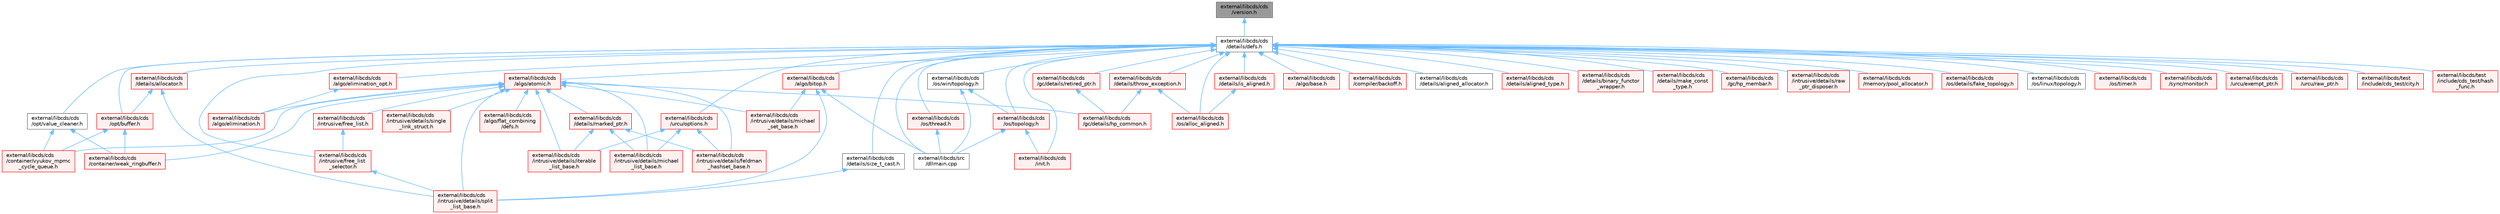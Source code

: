 digraph "external/libcds/cds/version.h"
{
 // LATEX_PDF_SIZE
  bgcolor="transparent";
  edge [fontname=Helvetica,fontsize=10,labelfontname=Helvetica,labelfontsize=10];
  node [fontname=Helvetica,fontsize=10,shape=box,height=0.2,width=0.4];
  Node1 [id="Node000001",label="external/libcds/cds\l/version.h",height=0.2,width=0.4,color="gray40", fillcolor="grey60", style="filled", fontcolor="black",tooltip=" "];
  Node1 -> Node2 [id="edge1_Node000001_Node000002",dir="back",color="steelblue1",style="solid",tooltip=" "];
  Node2 [id="Node000002",label="external/libcds/cds\l/details/defs.h",height=0.2,width=0.4,color="grey40", fillcolor="white", style="filled",URL="$details_2defs_8h.html",tooltip=" "];
  Node2 -> Node3 [id="edge2_Node000002_Node000003",dir="back",color="steelblue1",style="solid",tooltip=" "];
  Node3 [id="Node000003",label="external/libcds/cds\l/algo/atomic.h",height=0.2,width=0.4,color="red", fillcolor="#FFF0F0", style="filled",URL="$external_2libcds_2cds_2algo_2atomic_8h.html",tooltip=" "];
  Node3 -> Node4 [id="edge3_Node000003_Node000004",dir="back",color="steelblue1",style="solid",tooltip=" "];
  Node4 [id="Node000004",label="external/libcds/cds\l/algo/elimination.h",height=0.2,width=0.4,color="red", fillcolor="#FFF0F0", style="filled",URL="$elimination_8h.html",tooltip=" "];
  Node3 -> Node19 [id="edge4_Node000003_Node000019",dir="back",color="steelblue1",style="solid",tooltip=" "];
  Node19 [id="Node000019",label="external/libcds/cds\l/algo/flat_combining\l/defs.h",height=0.2,width=0.4,color="red", fillcolor="#FFF0F0", style="filled",URL="$algo_2flat__combining_2defs_8h.html",tooltip=" "];
  Node3 -> Node52 [id="edge5_Node000003_Node000052",dir="back",color="steelblue1",style="solid",tooltip=" "];
  Node52 [id="Node000052",label="external/libcds/cds\l/container/vyukov_mpmc\l_cycle_queue.h",height=0.2,width=0.4,color="red", fillcolor="#FFF0F0", style="filled",URL="$container_2vyukov__mpmc__cycle__queue_8h.html",tooltip=" "];
  Node3 -> Node310 [id="edge6_Node000003_Node000310",dir="back",color="steelblue1",style="solid",tooltip=" "];
  Node310 [id="Node000310",label="external/libcds/cds\l/container/weak_ringbuffer.h",height=0.2,width=0.4,color="red", fillcolor="#FFF0F0", style="filled",URL="$weak__ringbuffer_8h.html",tooltip=" "];
  Node3 -> Node312 [id="edge7_Node000003_Node000312",dir="back",color="steelblue1",style="solid",tooltip=" "];
  Node312 [id="Node000312",label="external/libcds/cds\l/details/marked_ptr.h",height=0.2,width=0.4,color="red", fillcolor="#FFF0F0", style="filled",URL="$marked__ptr_8h.html",tooltip=" "];
  Node312 -> Node472 [id="edge8_Node000312_Node000472",dir="back",color="steelblue1",style="solid",tooltip=" "];
  Node472 [id="Node000472",label="external/libcds/cds\l/intrusive/details/feldman\l_hashset_base.h",height=0.2,width=0.4,color="red", fillcolor="#FFF0F0", style="filled",URL="$intrusive_2details_2feldman__hashset__base_8h.html",tooltip=" "];
  Node312 -> Node487 [id="edge9_Node000312_Node000487",dir="back",color="steelblue1",style="solid",tooltip=" "];
  Node487 [id="Node000487",label="external/libcds/cds\l/intrusive/details/iterable\l_list_base.h",height=0.2,width=0.4,color="red", fillcolor="#FFF0F0", style="filled",URL="$intrusive_2details_2iterable__list__base_8h.html",tooltip=" "];
  Node312 -> Node533 [id="edge10_Node000312_Node000533",dir="back",color="steelblue1",style="solid",tooltip=" "];
  Node533 [id="Node000533",label="external/libcds/cds\l/intrusive/details/michael\l_list_base.h",height=0.2,width=0.4,color="red", fillcolor="#FFF0F0", style="filled",URL="$intrusive_2details_2michael__list__base_8h.html",tooltip=" "];
  Node3 -> Node937 [id="edge11_Node000003_Node000937",dir="back",color="steelblue1",style="solid",tooltip=" "];
  Node937 [id="Node000937",label="external/libcds/cds\l/gc/details/hp_common.h",height=0.2,width=0.4,color="red", fillcolor="#FFF0F0", style="filled",URL="$hp__common_8h.html",tooltip=" "];
  Node3 -> Node472 [id="edge12_Node000003_Node000472",dir="back",color="steelblue1",style="solid",tooltip=" "];
  Node3 -> Node487 [id="edge13_Node000003_Node000487",dir="back",color="steelblue1",style="solid",tooltip=" "];
  Node3 -> Node533 [id="edge14_Node000003_Node000533",dir="back",color="steelblue1",style="solid",tooltip=" "];
  Node3 -> Node938 [id="edge15_Node000003_Node000938",dir="back",color="steelblue1",style="solid",tooltip=" "];
  Node938 [id="Node000938",label="external/libcds/cds\l/intrusive/details/michael\l_set_base.h",height=0.2,width=0.4,color="red", fillcolor="#FFF0F0", style="filled",URL="$intrusive_2details_2michael__set__base_8h.html",tooltip=" "];
  Node3 -> Node387 [id="edge16_Node000003_Node000387",dir="back",color="steelblue1",style="solid",tooltip=" "];
  Node387 [id="Node000387",label="external/libcds/cds\l/intrusive/details/single\l_link_struct.h",height=0.2,width=0.4,color="red", fillcolor="#FFF0F0", style="filled",URL="$single__link__struct_8h.html",tooltip=" "];
  Node3 -> Node947 [id="edge17_Node000003_Node000947",dir="back",color="steelblue1",style="solid",tooltip=" "];
  Node947 [id="Node000947",label="external/libcds/cds\l/intrusive/details/split\l_list_base.h",height=0.2,width=0.4,color="red", fillcolor="#FFF0F0", style="filled",URL="$intrusive_2details_2split__list__base_8h.html",tooltip=" "];
  Node3 -> Node960 [id="edge18_Node000003_Node000960",dir="back",color="steelblue1",style="solid",tooltip=" "];
  Node960 [id="Node000960",label="external/libcds/cds\l/intrusive/free_list.h",height=0.2,width=0.4,color="red", fillcolor="#FFF0F0", style="filled",URL="$free__list_8h.html",tooltip=" "];
  Node960 -> Node961 [id="edge19_Node000960_Node000961",dir="back",color="steelblue1",style="solid",tooltip=" "];
  Node961 [id="Node000961",label="external/libcds/cds\l/intrusive/free_list\l_selector.h",height=0.2,width=0.4,color="red", fillcolor="#FFF0F0", style="filled",URL="$free__list__selector_8h.html",tooltip=" "];
  Node961 -> Node947 [id="edge20_Node000961_Node000947",dir="back",color="steelblue1",style="solid",tooltip=" "];
  Node2 -> Node1116 [id="edge21_Node000002_Node001116",dir="back",color="steelblue1",style="solid",tooltip=" "];
  Node1116 [id="Node001116",label="external/libcds/cds\l/algo/base.h",height=0.2,width=0.4,color="red", fillcolor="#FFF0F0", style="filled",URL="$external_2libcds_2cds_2algo_2base_8h.html",tooltip=" "];
  Node2 -> Node1122 [id="edge22_Node000002_Node001122",dir="back",color="steelblue1",style="solid",tooltip=" "];
  Node1122 [id="Node001122",label="external/libcds/cds\l/algo/bitop.h",height=0.2,width=0.4,color="red", fillcolor="#FFF0F0", style="filled",URL="$algo_2bitop_8h.html",tooltip=" "];
  Node1122 -> Node938 [id="edge23_Node001122_Node000938",dir="back",color="steelblue1",style="solid",tooltip=" "];
  Node1122 -> Node947 [id="edge24_Node001122_Node000947",dir="back",color="steelblue1",style="solid",tooltip=" "];
  Node1122 -> Node1133 [id="edge25_Node001122_Node001133",dir="back",color="steelblue1",style="solid",tooltip=" "];
  Node1133 [id="Node001133",label="external/libcds/src\l/dllmain.cpp",height=0.2,width=0.4,color="grey40", fillcolor="white", style="filled",URL="$dllmain_8cpp.html",tooltip=" "];
  Node2 -> Node1134 [id="edge26_Node000002_Node001134",dir="back",color="steelblue1",style="solid",tooltip=" "];
  Node1134 [id="Node001134",label="external/libcds/cds\l/algo/elimination_opt.h",height=0.2,width=0.4,color="red", fillcolor="#FFF0F0", style="filled",URL="$elimination__opt_8h.html",tooltip=" "];
  Node1134 -> Node4 [id="edge27_Node001134_Node000004",dir="back",color="steelblue1",style="solid",tooltip=" "];
  Node2 -> Node1135 [id="edge28_Node000002_Node001135",dir="back",color="steelblue1",style="solid",tooltip=" "];
  Node1135 [id="Node001135",label="external/libcds/cds\l/compiler/backoff.h",height=0.2,width=0.4,color="red", fillcolor="#FFF0F0", style="filled",URL="$backoff_8h.html",tooltip=" "];
  Node2 -> Node1127 [id="edge29_Node000002_Node001127",dir="back",color="steelblue1",style="solid",tooltip=" "];
  Node1127 [id="Node001127",label="external/libcds/cds\l/details/aligned_allocator.h",height=0.2,width=0.4,color="grey40", fillcolor="white", style="filled",URL="$aligned__allocator_8h.html",tooltip=" "];
  Node2 -> Node1137 [id="edge30_Node000002_Node001137",dir="back",color="steelblue1",style="solid",tooltip=" "];
  Node1137 [id="Node001137",label="external/libcds/cds\l/details/aligned_type.h",height=0.2,width=0.4,color="red", fillcolor="#FFF0F0", style="filled",URL="$aligned__type_8h.html",tooltip=" "];
  Node2 -> Node1128 [id="edge31_Node000002_Node001128",dir="back",color="steelblue1",style="solid",tooltip=" "];
  Node1128 [id="Node001128",label="external/libcds/cds\l/details/allocator.h",height=0.2,width=0.4,color="red", fillcolor="#FFF0F0", style="filled",URL="$external_2libcds_2cds_2details_2allocator_8h.html",tooltip=" "];
  Node1128 -> Node947 [id="edge32_Node001128_Node000947",dir="back",color="steelblue1",style="solid",tooltip=" "];
  Node1128 -> Node1124 [id="edge33_Node001128_Node001124",dir="back",color="steelblue1",style="solid",tooltip=" "];
  Node1124 [id="Node001124",label="external/libcds/cds\l/opt/buffer.h",height=0.2,width=0.4,color="red", fillcolor="#FFF0F0", style="filled",URL="$external_2libcds_2cds_2opt_2buffer_8h.html",tooltip=" "];
  Node1124 -> Node52 [id="edge34_Node001124_Node000052",dir="back",color="steelblue1",style="solid",tooltip=" "];
  Node1124 -> Node310 [id="edge35_Node001124_Node000310",dir="back",color="steelblue1",style="solid",tooltip=" "];
  Node2 -> Node1138 [id="edge36_Node000002_Node001138",dir="back",color="steelblue1",style="solid",tooltip=" "];
  Node1138 [id="Node001138",label="external/libcds/cds\l/details/binary_functor\l_wrapper.h",height=0.2,width=0.4,color="red", fillcolor="#FFF0F0", style="filled",URL="$binary__functor__wrapper_8h.html",tooltip=" "];
  Node2 -> Node1144 [id="edge37_Node000002_Node001144",dir="back",color="steelblue1",style="solid",tooltip=" "];
  Node1144 [id="Node001144",label="external/libcds/cds\l/details/is_aligned.h",height=0.2,width=0.4,color="red", fillcolor="#FFF0F0", style="filled",URL="$is__aligned_8h.html",tooltip=" "];
  Node1144 -> Node1125 [id="edge38_Node001144_Node001125",dir="back",color="steelblue1",style="solid",tooltip=" "];
  Node1125 [id="Node001125",label="external/libcds/cds\l/os/alloc_aligned.h",height=0.2,width=0.4,color="red", fillcolor="#FFF0F0", style="filled",URL="$alloc__aligned_8h.html",tooltip=" "];
  Node2 -> Node1150 [id="edge39_Node000002_Node001150",dir="back",color="steelblue1",style="solid",tooltip=" "];
  Node1150 [id="Node001150",label="external/libcds/cds\l/details/make_const\l_type.h",height=0.2,width=0.4,color="red", fillcolor="#FFF0F0", style="filled",URL="$make__const__type_8h.html",tooltip=" "];
  Node2 -> Node1151 [id="edge40_Node000002_Node001151",dir="back",color="steelblue1",style="solid",tooltip=" "];
  Node1151 [id="Node001151",label="external/libcds/cds\l/details/size_t_cast.h",height=0.2,width=0.4,color="grey40", fillcolor="white", style="filled",URL="$size__t__cast_8h.html",tooltip=" "];
  Node1151 -> Node947 [id="edge41_Node001151_Node000947",dir="back",color="steelblue1",style="solid",tooltip=" "];
  Node2 -> Node1152 [id="edge42_Node000002_Node001152",dir="back",color="steelblue1",style="solid",tooltip=" "];
  Node1152 [id="Node001152",label="external/libcds/cds\l/details/throw_exception.h",height=0.2,width=0.4,color="red", fillcolor="#FFF0F0", style="filled",URL="$throw__exception_8h.html",tooltip=" "];
  Node1152 -> Node937 [id="edge43_Node001152_Node000937",dir="back",color="steelblue1",style="solid",tooltip=" "];
  Node1152 -> Node1125 [id="edge44_Node001152_Node001125",dir="back",color="steelblue1",style="solid",tooltip=" "];
  Node2 -> Node1154 [id="edge45_Node000002_Node001154",dir="back",color="steelblue1",style="solid",tooltip=" "];
  Node1154 [id="Node001154",label="external/libcds/cds\l/gc/details/retired_ptr.h",height=0.2,width=0.4,color="red", fillcolor="#FFF0F0", style="filled",URL="$retired__ptr_8h.html",tooltip=" "];
  Node1154 -> Node937 [id="edge46_Node001154_Node000937",dir="back",color="steelblue1",style="solid",tooltip=" "];
  Node2 -> Node1155 [id="edge47_Node000002_Node001155",dir="back",color="steelblue1",style="solid",tooltip=" "];
  Node1155 [id="Node001155",label="external/libcds/cds\l/gc/hp_membar.h",height=0.2,width=0.4,color="red", fillcolor="#FFF0F0", style="filled",URL="$hp__membar_8h.html",tooltip=" "];
  Node2 -> Node891 [id="edge48_Node000002_Node000891",dir="back",color="steelblue1",style="solid",tooltip=" "];
  Node891 [id="Node000891",label="external/libcds/cds\l/init.h",height=0.2,width=0.4,color="red", fillcolor="#FFF0F0", style="filled",URL="$init_8h.html",tooltip=" "];
  Node2 -> Node1156 [id="edge49_Node000002_Node001156",dir="back",color="steelblue1",style="solid",tooltip=" "];
  Node1156 [id="Node001156",label="external/libcds/cds\l/intrusive/details/raw\l_ptr_disposer.h",height=0.2,width=0.4,color="red", fillcolor="#FFF0F0", style="filled",URL="$raw__ptr__disposer_8h.html",tooltip=" "];
  Node2 -> Node961 [id="edge50_Node000002_Node000961",dir="back",color="steelblue1",style="solid",tooltip=" "];
  Node2 -> Node1157 [id="edge51_Node000002_Node001157",dir="back",color="steelblue1",style="solid",tooltip=" "];
  Node1157 [id="Node001157",label="external/libcds/cds\l/memory/pool_allocator.h",height=0.2,width=0.4,color="red", fillcolor="#FFF0F0", style="filled",URL="$pool__allocator_8h.html",tooltip=" "];
  Node2 -> Node1124 [id="edge52_Node000002_Node001124",dir="back",color="steelblue1",style="solid",tooltip=" "];
  Node2 -> Node1158 [id="edge53_Node000002_Node001158",dir="back",color="steelblue1",style="solid",tooltip=" "];
  Node1158 [id="Node001158",label="external/libcds/cds\l/opt/value_cleaner.h",height=0.2,width=0.4,color="grey40", fillcolor="white", style="filled",URL="$value__cleaner_8h.html",tooltip=" "];
  Node1158 -> Node52 [id="edge54_Node001158_Node000052",dir="back",color="steelblue1",style="solid",tooltip=" "];
  Node1158 -> Node310 [id="edge55_Node001158_Node000310",dir="back",color="steelblue1",style="solid",tooltip=" "];
  Node2 -> Node1125 [id="edge56_Node000002_Node001125",dir="back",color="steelblue1",style="solid",tooltip=" "];
  Node2 -> Node893 [id="edge57_Node000002_Node000893",dir="back",color="steelblue1",style="solid",tooltip=" "];
  Node893 [id="Node000893",label="external/libcds/cds\l/os/details/fake_topology.h",height=0.2,width=0.4,color="red", fillcolor="#FFF0F0", style="filled",URL="$details_2fake__topology_8h.html",tooltip=" "];
  Node2 -> Node898 [id="edge58_Node000002_Node000898",dir="back",color="steelblue1",style="solid",tooltip=" "];
  Node898 [id="Node000898",label="external/libcds/cds\l/os/linux/topology.h",height=0.2,width=0.4,color="grey40", fillcolor="white", style="filled",URL="$linux_2topology_8h.html",tooltip=" "];
  Node2 -> Node1159 [id="edge59_Node000002_Node001159",dir="back",color="steelblue1",style="solid",tooltip=" "];
  Node1159 [id="Node001159",label="external/libcds/cds\l/os/thread.h",height=0.2,width=0.4,color="red", fillcolor="#FFF0F0", style="filled",URL="$cds_2os_2thread_8h.html",tooltip=" "];
  Node1159 -> Node1133 [id="edge60_Node001159_Node001133",dir="back",color="steelblue1",style="solid",tooltip=" "];
  Node2 -> Node1160 [id="edge61_Node000002_Node001160",dir="back",color="steelblue1",style="solid",tooltip=" "];
  Node1160 [id="Node001160",label="external/libcds/cds\l/os/timer.h",height=0.2,width=0.4,color="red", fillcolor="#FFF0F0", style="filled",URL="$timer_8h.html",tooltip=" "];
  Node2 -> Node1161 [id="edge62_Node000002_Node001161",dir="back",color="steelblue1",style="solid",tooltip=" "];
  Node1161 [id="Node001161",label="external/libcds/cds\l/os/topology.h",height=0.2,width=0.4,color="red", fillcolor="#FFF0F0", style="filled",URL="$topology_8h.html",tooltip=" "];
  Node1161 -> Node891 [id="edge63_Node001161_Node000891",dir="back",color="steelblue1",style="solid",tooltip=" "];
  Node1161 -> Node1133 [id="edge64_Node001161_Node001133",dir="back",color="steelblue1",style="solid",tooltip=" "];
  Node2 -> Node1164 [id="edge65_Node000002_Node001164",dir="back",color="steelblue1",style="solid",tooltip=" "];
  Node1164 [id="Node001164",label="external/libcds/cds\l/os/win/topology.h",height=0.2,width=0.4,color="grey40", fillcolor="white", style="filled",URL="$win_2topology_8h.html",tooltip=" "];
  Node1164 -> Node1161 [id="edge66_Node001164_Node001161",dir="back",color="steelblue1",style="solid",tooltip=" "];
  Node1164 -> Node1133 [id="edge67_Node001164_Node001133",dir="back",color="steelblue1",style="solid",tooltip=" "];
  Node2 -> Node1165 [id="edge68_Node000002_Node001165",dir="back",color="steelblue1",style="solid",tooltip=" "];
  Node1165 [id="Node001165",label="external/libcds/cds\l/sync/monitor.h",height=0.2,width=0.4,color="red", fillcolor="#FFF0F0", style="filled",URL="$monitor_8h.html",tooltip=" "];
  Node2 -> Node1167 [id="edge69_Node000002_Node001167",dir="back",color="steelblue1",style="solid",tooltip=" "];
  Node1167 [id="Node001167",label="external/libcds/cds\l/urcu/exempt_ptr.h",height=0.2,width=0.4,color="red", fillcolor="#FFF0F0", style="filled",URL="$exempt__ptr_8h.html",tooltip=" "];
  Node2 -> Node1168 [id="edge70_Node000002_Node001168",dir="back",color="steelblue1",style="solid",tooltip=" "];
  Node1168 [id="Node001168",label="external/libcds/cds\l/urcu/options.h",height=0.2,width=0.4,color="red", fillcolor="#FFF0F0", style="filled",URL="$urcu_2options_8h.html",tooltip=" "];
  Node1168 -> Node472 [id="edge71_Node001168_Node000472",dir="back",color="steelblue1",style="solid",tooltip=" "];
  Node1168 -> Node487 [id="edge72_Node001168_Node000487",dir="back",color="steelblue1",style="solid",tooltip=" "];
  Node1168 -> Node533 [id="edge73_Node001168_Node000533",dir="back",color="steelblue1",style="solid",tooltip=" "];
  Node2 -> Node1169 [id="edge74_Node000002_Node001169",dir="back",color="steelblue1",style="solid",tooltip=" "];
  Node1169 [id="Node001169",label="external/libcds/cds\l/urcu/raw_ptr.h",height=0.2,width=0.4,color="red", fillcolor="#FFF0F0", style="filled",URL="$raw__ptr_8h.html",tooltip=" "];
  Node2 -> Node1133 [id="edge75_Node000002_Node001133",dir="back",color="steelblue1",style="solid",tooltip=" "];
  Node2 -> Node1170 [id="edge76_Node000002_Node001170",dir="back",color="steelblue1",style="solid",tooltip=" "];
  Node1170 [id="Node001170",label="external/libcds/test\l/include/cds_test/city.h",height=0.2,width=0.4,color="red", fillcolor="#FFF0F0", style="filled",URL="$include_2cds__test_2city_8h.html",tooltip=" "];
  Node2 -> Node1175 [id="edge77_Node000002_Node001175",dir="back",color="steelblue1",style="solid",tooltip=" "];
  Node1175 [id="Node001175",label="external/libcds/test\l/include/cds_test/hash\l_func.h",height=0.2,width=0.4,color="red", fillcolor="#FFF0F0", style="filled",URL="$hash__func_8h.html",tooltip=" "];
}
